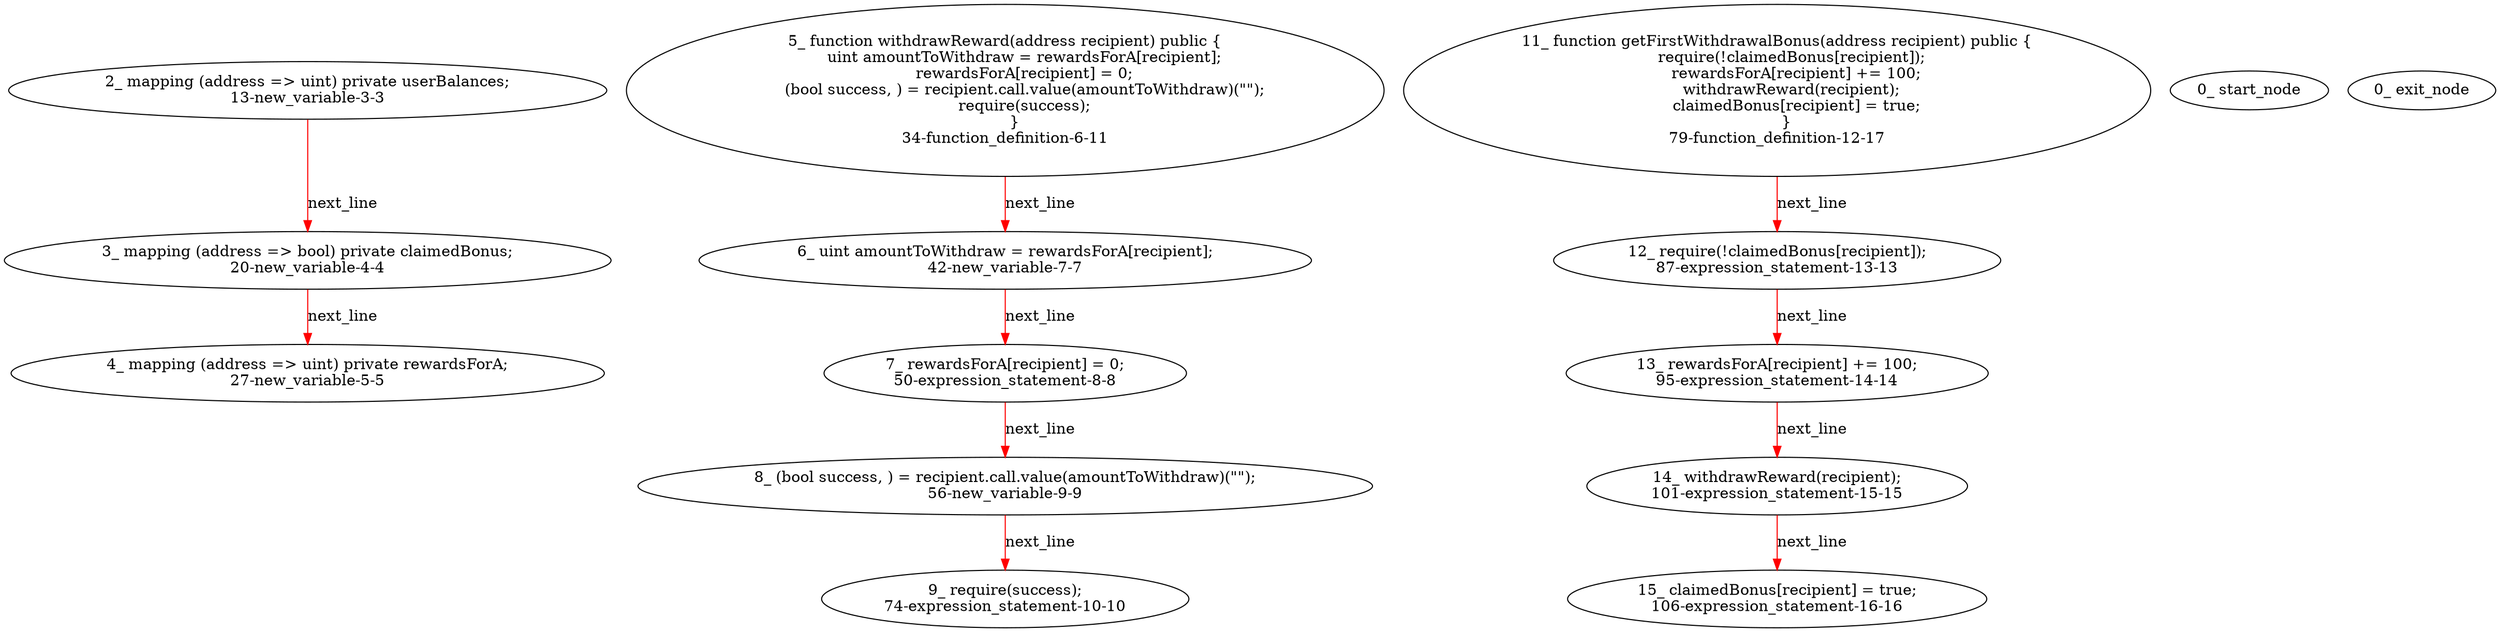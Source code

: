 digraph  {
13 [label="2_ mapping (address => uint) private userBalances;\n13-new_variable-3-3", method="", type_label=new_variable];
20 [label="3_ mapping (address => bool) private claimedBonus;\n20-new_variable-4-4", method="", type_label=new_variable];
27 [label="4_ mapping (address => uint) private rewardsForA;\n27-new_variable-5-5", method="", type_label=new_variable];
34 [label="5_ function withdrawReward(address recipient) public {\n        uint amountToWithdraw = rewardsForA[recipient];\n        rewardsForA[recipient] = 0;\n        (bool success, ) = recipient.call.value(amountToWithdraw)(\"\");\n        require(success);\n    }\n34-function_definition-6-11", method="withdrawReward(address recipient)", type_label=function_definition];
42 [label="6_ uint amountToWithdraw = rewardsForA[recipient];\n42-new_variable-7-7", method="withdrawReward(address recipient)", type_label=new_variable];
50 [label="7_ rewardsForA[recipient] = 0;\n50-expression_statement-8-8", method="withdrawReward(address recipient)", type_label=expression_statement];
56 [label="8_ (bool success, ) = recipient.call.value(amountToWithdraw)(\"\");\n56-new_variable-9-9", method="withdrawReward(address recipient)", type_label=new_variable];
74 [label="9_ require(success);\n74-expression_statement-10-10", method="withdrawReward(address recipient)", type_label=expression_statement];
79 [label="11_ function getFirstWithdrawalBonus(address recipient) public {\n        require(!claimedBonus[recipient]);  \n        rewardsForA[recipient] += 100;\n        withdrawReward(recipient);  \n        claimedBonus[recipient] = true;\n    }\n79-function_definition-12-17", method="getFirstWithdrawalBonus(address recipient)", type_label=function_definition];
87 [label="12_ require(!claimedBonus[recipient]);\n87-expression_statement-13-13", method="getFirstWithdrawalBonus(address recipient)", type_label=expression_statement];
95 [label="13_ rewardsForA[recipient] += 100;\n95-expression_statement-14-14", method="getFirstWithdrawalBonus(address recipient)", type_label=expression_statement];
101 [label="14_ withdrawReward(recipient);\n101-expression_statement-15-15", method="getFirstWithdrawalBonus(address recipient)", type_label=expression_statement];
106 [label="15_ claimedBonus[recipient] = true;\n106-expression_statement-16-16", method="getFirstWithdrawalBonus(address recipient)", type_label=expression_statement];
1 [label="0_ start_node", method="", type_label=start];
2 [label="0_ exit_node", method="", type_label=exit];
13 -> 20  [color=red, controlflow_type=next_line, edge_type=CFG_edge, key=0, label=next_line];
20 -> 27  [color=red, controlflow_type=next_line, edge_type=CFG_edge, key=0, label=next_line];
34 -> 42  [color=red, controlflow_type=next_line, edge_type=CFG_edge, key=0, label=next_line];
42 -> 50  [color=red, controlflow_type=next_line, edge_type=CFG_edge, key=0, label=next_line];
50 -> 56  [color=red, controlflow_type=next_line, edge_type=CFG_edge, key=0, label=next_line];
56 -> 74  [color=red, controlflow_type=next_line, edge_type=CFG_edge, key=0, label=next_line];
79 -> 87  [color=red, controlflow_type=next_line, edge_type=CFG_edge, key=0, label=next_line];
87 -> 95  [color=red, controlflow_type=next_line, edge_type=CFG_edge, key=0, label=next_line];
95 -> 101  [color=red, controlflow_type=next_line, edge_type=CFG_edge, key=0, label=next_line];
101 -> 106  [color=red, controlflow_type=next_line, edge_type=CFG_edge, key=0, label=next_line];
}
